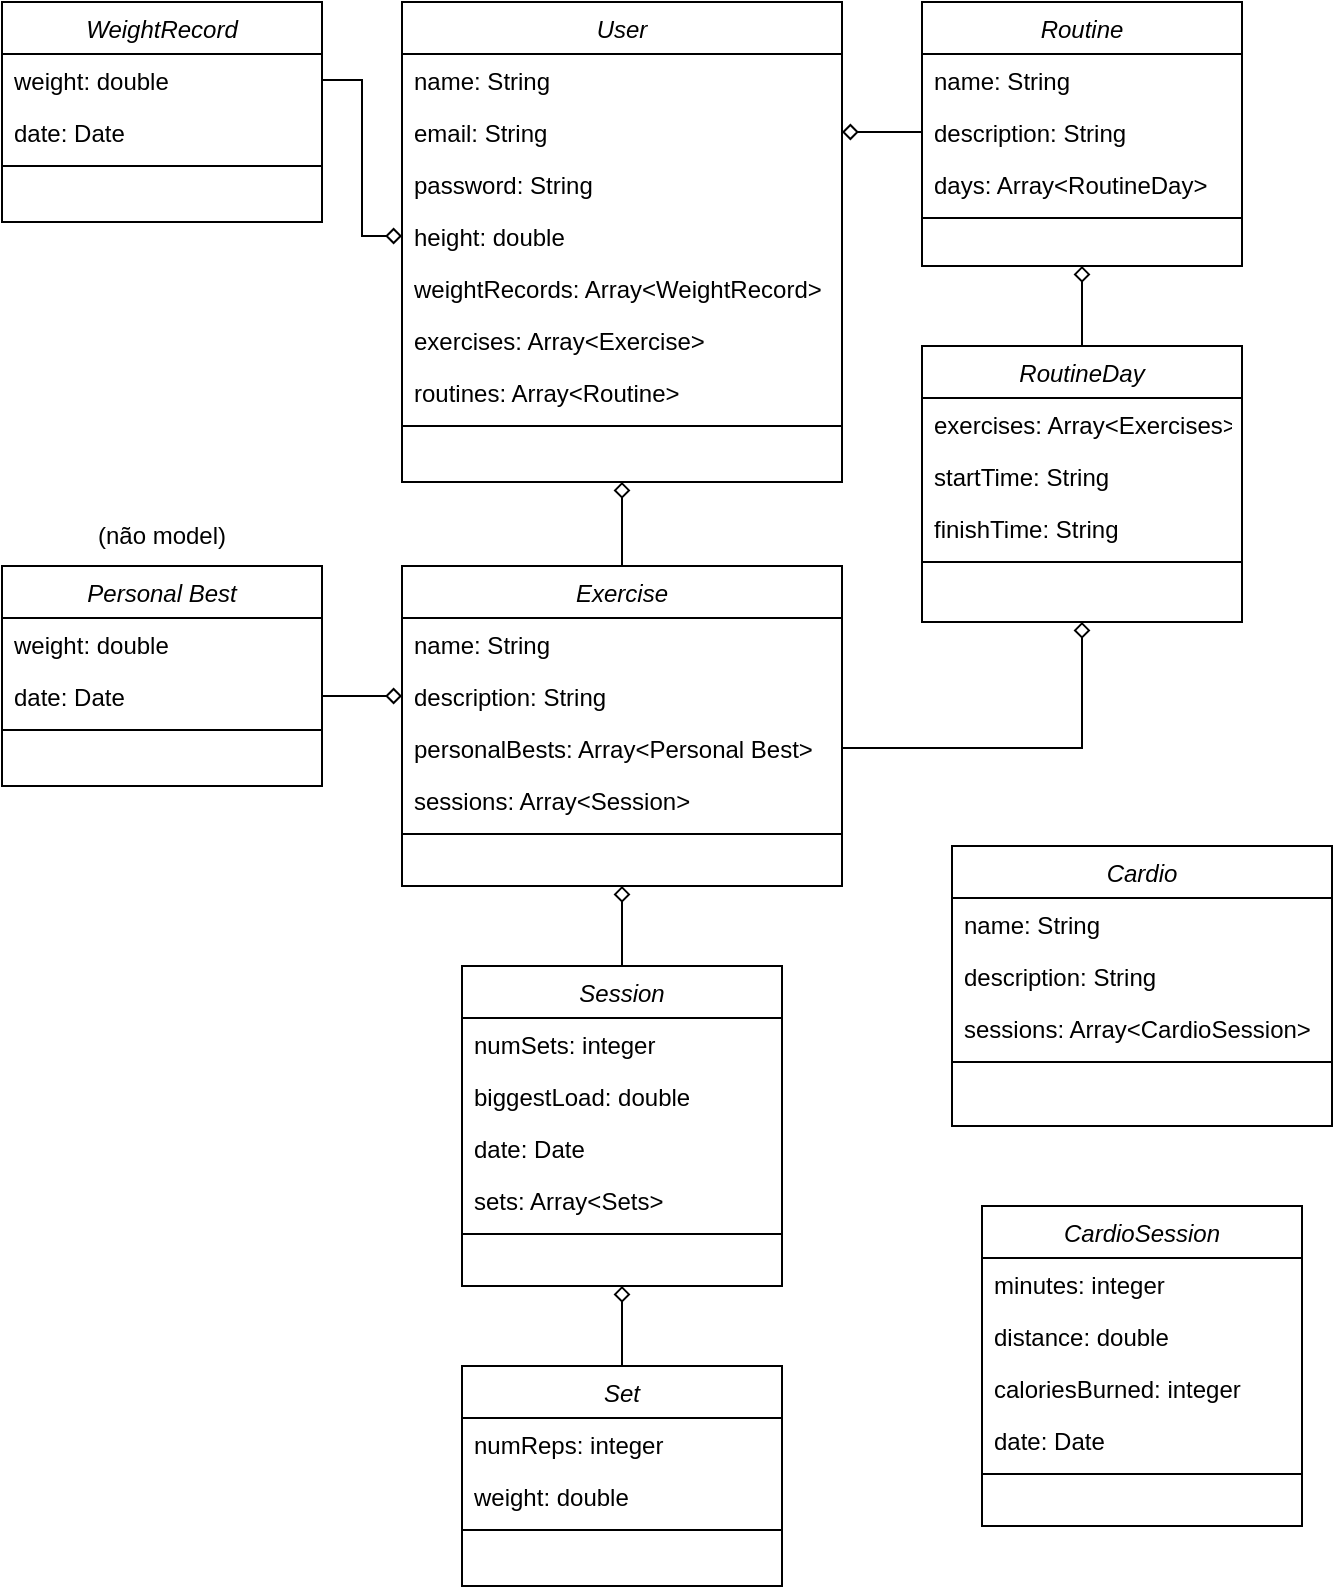 <mxfile version="26.0.5">
  <diagram id="C5RBs43oDa-KdzZeNtuy" name="Page-1">
    <mxGraphModel dx="1600" dy="685" grid="1" gridSize="10" guides="1" tooltips="1" connect="1" arrows="1" fold="1" page="1" pageScale="1" pageWidth="827" pageHeight="1169" math="0" shadow="0">
      <root>
        <mxCell id="WIyWlLk6GJQsqaUBKTNV-0" />
        <mxCell id="WIyWlLk6GJQsqaUBKTNV-1" parent="WIyWlLk6GJQsqaUBKTNV-0" />
        <mxCell id="zkfFHV4jXpPFQw0GAbJ--0" value="User" style="swimlane;fontStyle=2;align=center;verticalAlign=top;childLayout=stackLayout;horizontal=1;startSize=26;horizontalStack=0;resizeParent=1;resizeLast=0;collapsible=1;marginBottom=0;rounded=0;shadow=0;strokeWidth=1;" parent="WIyWlLk6GJQsqaUBKTNV-1" vertex="1">
          <mxGeometry x="290" y="18" width="220" height="240" as="geometry">
            <mxRectangle x="230" y="140" width="160" height="26" as="alternateBounds" />
          </mxGeometry>
        </mxCell>
        <mxCell id="zkfFHV4jXpPFQw0GAbJ--1" value="name: String" style="text;align=left;verticalAlign=top;spacingLeft=4;spacingRight=4;overflow=hidden;rotatable=0;points=[[0,0.5],[1,0.5]];portConstraint=eastwest;" parent="zkfFHV4jXpPFQw0GAbJ--0" vertex="1">
          <mxGeometry y="26" width="220" height="26" as="geometry" />
        </mxCell>
        <mxCell id="zkfFHV4jXpPFQw0GAbJ--2" value="email: String" style="text;align=left;verticalAlign=top;spacingLeft=4;spacingRight=4;overflow=hidden;rotatable=0;points=[[0,0.5],[1,0.5]];portConstraint=eastwest;rounded=0;shadow=0;html=0;" parent="zkfFHV4jXpPFQw0GAbJ--0" vertex="1">
          <mxGeometry y="52" width="220" height="26" as="geometry" />
        </mxCell>
        <mxCell id="zkfFHV4jXpPFQw0GAbJ--3" value="password: String" style="text;align=left;verticalAlign=top;spacingLeft=4;spacingRight=4;overflow=hidden;rotatable=0;points=[[0,0.5],[1,0.5]];portConstraint=eastwest;rounded=0;shadow=0;html=0;" parent="zkfFHV4jXpPFQw0GAbJ--0" vertex="1">
          <mxGeometry y="78" width="220" height="26" as="geometry" />
        </mxCell>
        <mxCell id="823TvTiV71PGngMmGhCr-36" value="height: double" style="text;align=left;verticalAlign=top;spacingLeft=4;spacingRight=4;overflow=hidden;rotatable=0;points=[[0,0.5],[1,0.5]];portConstraint=eastwest;rounded=0;shadow=0;html=0;" vertex="1" parent="zkfFHV4jXpPFQw0GAbJ--0">
          <mxGeometry y="104" width="220" height="26" as="geometry" />
        </mxCell>
        <mxCell id="823TvTiV71PGngMmGhCr-43" value="weightRecords: Array&lt;WeightRecord&gt;" style="text;align=left;verticalAlign=top;spacingLeft=4;spacingRight=4;overflow=hidden;rotatable=0;points=[[0,0.5],[1,0.5]];portConstraint=eastwest;rounded=0;shadow=0;html=0;" vertex="1" parent="zkfFHV4jXpPFQw0GAbJ--0">
          <mxGeometry y="130" width="220" height="26" as="geometry" />
        </mxCell>
        <mxCell id="823TvTiV71PGngMmGhCr-44" value="exercises: Array&lt;Exercise&gt;" style="text;align=left;verticalAlign=top;spacingLeft=4;spacingRight=4;overflow=hidden;rotatable=0;points=[[0,0.5],[1,0.5]];portConstraint=eastwest;rounded=0;shadow=0;html=0;" vertex="1" parent="zkfFHV4jXpPFQw0GAbJ--0">
          <mxGeometry y="156" width="220" height="26" as="geometry" />
        </mxCell>
        <mxCell id="823TvTiV71PGngMmGhCr-45" value="routines: Array&lt;Routine&gt;" style="text;align=left;verticalAlign=top;spacingLeft=4;spacingRight=4;overflow=hidden;rotatable=0;points=[[0,0.5],[1,0.5]];portConstraint=eastwest;rounded=0;shadow=0;html=0;" vertex="1" parent="zkfFHV4jXpPFQw0GAbJ--0">
          <mxGeometry y="182" width="220" height="26" as="geometry" />
        </mxCell>
        <mxCell id="zkfFHV4jXpPFQw0GAbJ--4" value="" style="line;html=1;strokeWidth=1;align=left;verticalAlign=middle;spacingTop=-1;spacingLeft=3;spacingRight=3;rotatable=0;labelPosition=right;points=[];portConstraint=eastwest;" parent="zkfFHV4jXpPFQw0GAbJ--0" vertex="1">
          <mxGeometry y="208" width="220" height="8" as="geometry" />
        </mxCell>
        <mxCell id="823TvTiV71PGngMmGhCr-47" style="edgeStyle=orthogonalEdgeStyle;rounded=0;orthogonalLoop=1;jettySize=auto;html=1;entryX=0.5;entryY=1;entryDx=0;entryDy=0;endArrow=diamond;endFill=0;" edge="1" parent="WIyWlLk6GJQsqaUBKTNV-1" source="823TvTiV71PGngMmGhCr-0" target="zkfFHV4jXpPFQw0GAbJ--0">
          <mxGeometry relative="1" as="geometry" />
        </mxCell>
        <mxCell id="823TvTiV71PGngMmGhCr-0" value="Exercise" style="swimlane;fontStyle=2;align=center;verticalAlign=top;childLayout=stackLayout;horizontal=1;startSize=26;horizontalStack=0;resizeParent=1;resizeLast=0;collapsible=1;marginBottom=0;rounded=0;shadow=0;strokeWidth=1;" vertex="1" parent="WIyWlLk6GJQsqaUBKTNV-1">
          <mxGeometry x="290" y="300" width="220" height="160" as="geometry">
            <mxRectangle x="230" y="140" width="160" height="26" as="alternateBounds" />
          </mxGeometry>
        </mxCell>
        <mxCell id="823TvTiV71PGngMmGhCr-1" value="name: String" style="text;align=left;verticalAlign=top;spacingLeft=4;spacingRight=4;overflow=hidden;rotatable=0;points=[[0,0.5],[1,0.5]];portConstraint=eastwest;" vertex="1" parent="823TvTiV71PGngMmGhCr-0">
          <mxGeometry y="26" width="220" height="26" as="geometry" />
        </mxCell>
        <mxCell id="823TvTiV71PGngMmGhCr-2" value="description: String" style="text;align=left;verticalAlign=top;spacingLeft=4;spacingRight=4;overflow=hidden;rotatable=0;points=[[0,0.5],[1,0.5]];portConstraint=eastwest;rounded=0;shadow=0;html=0;" vertex="1" parent="823TvTiV71PGngMmGhCr-0">
          <mxGeometry y="52" width="220" height="26" as="geometry" />
        </mxCell>
        <mxCell id="823TvTiV71PGngMmGhCr-23" value="personalBests: Array&lt;Personal Best&gt;" style="text;align=left;verticalAlign=top;spacingLeft=4;spacingRight=4;overflow=hidden;rotatable=0;points=[[0,0.5],[1,0.5]];portConstraint=eastwest;rounded=0;shadow=0;html=0;" vertex="1" parent="823TvTiV71PGngMmGhCr-0">
          <mxGeometry y="78" width="220" height="26" as="geometry" />
        </mxCell>
        <mxCell id="823TvTiV71PGngMmGhCr-50" value="sessions: Array&lt;Session&gt;" style="text;align=left;verticalAlign=top;spacingLeft=4;spacingRight=4;overflow=hidden;rotatable=0;points=[[0,0.5],[1,0.5]];portConstraint=eastwest;rounded=0;shadow=0;html=0;" vertex="1" parent="823TvTiV71PGngMmGhCr-0">
          <mxGeometry y="104" width="220" height="26" as="geometry" />
        </mxCell>
        <mxCell id="823TvTiV71PGngMmGhCr-4" value="" style="line;html=1;strokeWidth=1;align=left;verticalAlign=middle;spacingTop=-1;spacingLeft=3;spacingRight=3;rotatable=0;labelPosition=right;points=[];portConstraint=eastwest;" vertex="1" parent="823TvTiV71PGngMmGhCr-0">
          <mxGeometry y="130" width="220" height="8" as="geometry" />
        </mxCell>
        <mxCell id="823TvTiV71PGngMmGhCr-48" style="edgeStyle=orthogonalEdgeStyle;rounded=0;orthogonalLoop=1;jettySize=auto;html=1;entryX=0.5;entryY=1;entryDx=0;entryDy=0;endArrow=diamond;endFill=0;" edge="1" parent="WIyWlLk6GJQsqaUBKTNV-1" source="823TvTiV71PGngMmGhCr-5" target="823TvTiV71PGngMmGhCr-0">
          <mxGeometry relative="1" as="geometry" />
        </mxCell>
        <mxCell id="823TvTiV71PGngMmGhCr-5" value="Session" style="swimlane;fontStyle=2;align=center;verticalAlign=top;childLayout=stackLayout;horizontal=1;startSize=26;horizontalStack=0;resizeParent=1;resizeLast=0;collapsible=1;marginBottom=0;rounded=0;shadow=0;strokeWidth=1;" vertex="1" parent="WIyWlLk6GJQsqaUBKTNV-1">
          <mxGeometry x="320" y="500" width="160" height="160" as="geometry">
            <mxRectangle x="230" y="140" width="160" height="26" as="alternateBounds" />
          </mxGeometry>
        </mxCell>
        <mxCell id="823TvTiV71PGngMmGhCr-6" value="numSets: integer" style="text;align=left;verticalAlign=top;spacingLeft=4;spacingRight=4;overflow=hidden;rotatable=0;points=[[0,0.5],[1,0.5]];portConstraint=eastwest;" vertex="1" parent="823TvTiV71PGngMmGhCr-5">
          <mxGeometry y="26" width="160" height="26" as="geometry" />
        </mxCell>
        <mxCell id="823TvTiV71PGngMmGhCr-30" value="biggestLoad: double" style="text;align=left;verticalAlign=top;spacingLeft=4;spacingRight=4;overflow=hidden;rotatable=0;points=[[0,0.5],[1,0.5]];portConstraint=eastwest;" vertex="1" parent="823TvTiV71PGngMmGhCr-5">
          <mxGeometry y="52" width="160" height="26" as="geometry" />
        </mxCell>
        <mxCell id="823TvTiV71PGngMmGhCr-7" value="date: Date" style="text;align=left;verticalAlign=top;spacingLeft=4;spacingRight=4;overflow=hidden;rotatable=0;points=[[0,0.5],[1,0.5]];portConstraint=eastwest;rounded=0;shadow=0;html=0;" vertex="1" parent="823TvTiV71PGngMmGhCr-5">
          <mxGeometry y="78" width="160" height="26" as="geometry" />
        </mxCell>
        <mxCell id="823TvTiV71PGngMmGhCr-51" value="sets: Array&lt;Sets&gt;" style="text;align=left;verticalAlign=top;spacingLeft=4;spacingRight=4;overflow=hidden;rotatable=0;points=[[0,0.5],[1,0.5]];portConstraint=eastwest;rounded=0;shadow=0;html=0;" vertex="1" parent="823TvTiV71PGngMmGhCr-5">
          <mxGeometry y="104" width="160" height="26" as="geometry" />
        </mxCell>
        <mxCell id="823TvTiV71PGngMmGhCr-9" value="" style="line;html=1;strokeWidth=1;align=left;verticalAlign=middle;spacingTop=-1;spacingLeft=3;spacingRight=3;rotatable=0;labelPosition=right;points=[];portConstraint=eastwest;" vertex="1" parent="823TvTiV71PGngMmGhCr-5">
          <mxGeometry y="130" width="160" height="8" as="geometry" />
        </mxCell>
        <mxCell id="823TvTiV71PGngMmGhCr-49" style="edgeStyle=orthogonalEdgeStyle;rounded=0;orthogonalLoop=1;jettySize=auto;html=1;entryX=0.5;entryY=1;entryDx=0;entryDy=0;endArrow=diamond;endFill=0;" edge="1" parent="WIyWlLk6GJQsqaUBKTNV-1" source="823TvTiV71PGngMmGhCr-10" target="823TvTiV71PGngMmGhCr-5">
          <mxGeometry relative="1" as="geometry" />
        </mxCell>
        <mxCell id="823TvTiV71PGngMmGhCr-10" value="Set" style="swimlane;fontStyle=2;align=center;verticalAlign=top;childLayout=stackLayout;horizontal=1;startSize=26;horizontalStack=0;resizeParent=1;resizeLast=0;collapsible=1;marginBottom=0;rounded=0;shadow=0;strokeWidth=1;" vertex="1" parent="WIyWlLk6GJQsqaUBKTNV-1">
          <mxGeometry x="320" y="700" width="160" height="110" as="geometry">
            <mxRectangle x="230" y="140" width="160" height="26" as="alternateBounds" />
          </mxGeometry>
        </mxCell>
        <mxCell id="823TvTiV71PGngMmGhCr-11" value="numReps: integer" style="text;align=left;verticalAlign=top;spacingLeft=4;spacingRight=4;overflow=hidden;rotatable=0;points=[[0,0.5],[1,0.5]];portConstraint=eastwest;" vertex="1" parent="823TvTiV71PGngMmGhCr-10">
          <mxGeometry y="26" width="160" height="26" as="geometry" />
        </mxCell>
        <mxCell id="823TvTiV71PGngMmGhCr-12" value="weight: double" style="text;align=left;verticalAlign=top;spacingLeft=4;spacingRight=4;overflow=hidden;rotatable=0;points=[[0,0.5],[1,0.5]];portConstraint=eastwest;rounded=0;shadow=0;html=0;" vertex="1" parent="823TvTiV71PGngMmGhCr-10">
          <mxGeometry y="52" width="160" height="26" as="geometry" />
        </mxCell>
        <mxCell id="823TvTiV71PGngMmGhCr-14" value="" style="line;html=1;strokeWidth=1;align=left;verticalAlign=middle;spacingTop=-1;spacingLeft=3;spacingRight=3;rotatable=0;labelPosition=right;points=[];portConstraint=eastwest;" vertex="1" parent="823TvTiV71PGngMmGhCr-10">
          <mxGeometry y="78" width="160" height="8" as="geometry" />
        </mxCell>
        <mxCell id="823TvTiV71PGngMmGhCr-18" value="Routine" style="swimlane;fontStyle=2;align=center;verticalAlign=top;childLayout=stackLayout;horizontal=1;startSize=26;horizontalStack=0;resizeParent=1;resizeLast=0;collapsible=1;marginBottom=0;rounded=0;shadow=0;strokeWidth=1;" vertex="1" parent="WIyWlLk6GJQsqaUBKTNV-1">
          <mxGeometry x="550" y="18" width="160" height="132" as="geometry">
            <mxRectangle x="230" y="140" width="160" height="26" as="alternateBounds" />
          </mxGeometry>
        </mxCell>
        <mxCell id="823TvTiV71PGngMmGhCr-19" value="name: String" style="text;align=left;verticalAlign=top;spacingLeft=4;spacingRight=4;overflow=hidden;rotatable=0;points=[[0,0.5],[1,0.5]];portConstraint=eastwest;" vertex="1" parent="823TvTiV71PGngMmGhCr-18">
          <mxGeometry y="26" width="160" height="26" as="geometry" />
        </mxCell>
        <mxCell id="823TvTiV71PGngMmGhCr-53" value="description: String" style="text;align=left;verticalAlign=top;spacingLeft=4;spacingRight=4;overflow=hidden;rotatable=0;points=[[0,0.5],[1,0.5]];portConstraint=eastwest;" vertex="1" parent="823TvTiV71PGngMmGhCr-18">
          <mxGeometry y="52" width="160" height="26" as="geometry" />
        </mxCell>
        <mxCell id="823TvTiV71PGngMmGhCr-20" value="days: Array&lt;RoutineDay&gt;" style="text;align=left;verticalAlign=top;spacingLeft=4;spacingRight=4;overflow=hidden;rotatable=0;points=[[0,0.5],[1,0.5]];portConstraint=eastwest;rounded=0;shadow=0;html=0;" vertex="1" parent="823TvTiV71PGngMmGhCr-18">
          <mxGeometry y="78" width="160" height="26" as="geometry" />
        </mxCell>
        <mxCell id="823TvTiV71PGngMmGhCr-22" value="" style="line;html=1;strokeWidth=1;align=left;verticalAlign=middle;spacingTop=-1;spacingLeft=3;spacingRight=3;rotatable=0;labelPosition=right;points=[];portConstraint=eastwest;" vertex="1" parent="823TvTiV71PGngMmGhCr-18">
          <mxGeometry y="104" width="160" height="8" as="geometry" />
        </mxCell>
        <mxCell id="823TvTiV71PGngMmGhCr-24" value="Personal Best" style="swimlane;fontStyle=2;align=center;verticalAlign=top;childLayout=stackLayout;horizontal=1;startSize=26;horizontalStack=0;resizeParent=1;resizeLast=0;collapsible=1;marginBottom=0;rounded=0;shadow=0;strokeWidth=1;" vertex="1" parent="WIyWlLk6GJQsqaUBKTNV-1">
          <mxGeometry x="90" y="300" width="160" height="110" as="geometry">
            <mxRectangle x="230" y="140" width="160" height="26" as="alternateBounds" />
          </mxGeometry>
        </mxCell>
        <mxCell id="823TvTiV71PGngMmGhCr-25" value="weight: double" style="text;align=left;verticalAlign=top;spacingLeft=4;spacingRight=4;overflow=hidden;rotatable=0;points=[[0,0.5],[1,0.5]];portConstraint=eastwest;" vertex="1" parent="823TvTiV71PGngMmGhCr-24">
          <mxGeometry y="26" width="160" height="26" as="geometry" />
        </mxCell>
        <mxCell id="823TvTiV71PGngMmGhCr-26" value="date: Date" style="text;align=left;verticalAlign=top;spacingLeft=4;spacingRight=4;overflow=hidden;rotatable=0;points=[[0,0.5],[1,0.5]];portConstraint=eastwest;rounded=0;shadow=0;html=0;" vertex="1" parent="823TvTiV71PGngMmGhCr-24">
          <mxGeometry y="52" width="160" height="26" as="geometry" />
        </mxCell>
        <mxCell id="823TvTiV71PGngMmGhCr-27" value="" style="line;html=1;strokeWidth=1;align=left;verticalAlign=middle;spacingTop=-1;spacingLeft=3;spacingRight=3;rotatable=0;labelPosition=right;points=[];portConstraint=eastwest;" vertex="1" parent="823TvTiV71PGngMmGhCr-24">
          <mxGeometry y="78" width="160" height="8" as="geometry" />
        </mxCell>
        <mxCell id="823TvTiV71PGngMmGhCr-28" style="edgeStyle=orthogonalEdgeStyle;rounded=0;orthogonalLoop=1;jettySize=auto;html=1;entryX=0;entryY=0.5;entryDx=0;entryDy=0;endArrow=diamond;endFill=0;" edge="1" parent="WIyWlLk6GJQsqaUBKTNV-1" source="823TvTiV71PGngMmGhCr-26" target="823TvTiV71PGngMmGhCr-2">
          <mxGeometry relative="1" as="geometry" />
        </mxCell>
        <mxCell id="823TvTiV71PGngMmGhCr-29" value="(não model)" style="text;html=1;align=center;verticalAlign=middle;whiteSpace=wrap;rounded=0;" vertex="1" parent="WIyWlLk6GJQsqaUBKTNV-1">
          <mxGeometry x="90" y="270" width="160" height="30" as="geometry" />
        </mxCell>
        <mxCell id="823TvTiV71PGngMmGhCr-55" style="edgeStyle=orthogonalEdgeStyle;rounded=0;orthogonalLoop=1;jettySize=auto;html=1;entryX=0.5;entryY=1;entryDx=0;entryDy=0;endArrow=diamond;endFill=0;" edge="1" parent="WIyWlLk6GJQsqaUBKTNV-1" source="823TvTiV71PGngMmGhCr-31" target="823TvTiV71PGngMmGhCr-18">
          <mxGeometry relative="1" as="geometry" />
        </mxCell>
        <mxCell id="823TvTiV71PGngMmGhCr-31" value="RoutineDay" style="swimlane;fontStyle=2;align=center;verticalAlign=top;childLayout=stackLayout;horizontal=1;startSize=26;horizontalStack=0;resizeParent=1;resizeLast=0;collapsible=1;marginBottom=0;rounded=0;shadow=0;strokeWidth=1;" vertex="1" parent="WIyWlLk6GJQsqaUBKTNV-1">
          <mxGeometry x="550" y="190" width="160" height="138" as="geometry">
            <mxRectangle x="230" y="140" width="160" height="26" as="alternateBounds" />
          </mxGeometry>
        </mxCell>
        <mxCell id="823TvTiV71PGngMmGhCr-32" value="exercises: Array&lt;Exercises&gt;" style="text;align=left;verticalAlign=top;spacingLeft=4;spacingRight=4;overflow=hidden;rotatable=0;points=[[0,0.5],[1,0.5]];portConstraint=eastwest;" vertex="1" parent="823TvTiV71PGngMmGhCr-31">
          <mxGeometry y="26" width="160" height="26" as="geometry" />
        </mxCell>
        <mxCell id="823TvTiV71PGngMmGhCr-33" value="startTime: String" style="text;align=left;verticalAlign=top;spacingLeft=4;spacingRight=4;overflow=hidden;rotatable=0;points=[[0,0.5],[1,0.5]];portConstraint=eastwest;rounded=0;shadow=0;html=0;" vertex="1" parent="823TvTiV71PGngMmGhCr-31">
          <mxGeometry y="52" width="160" height="26" as="geometry" />
        </mxCell>
        <mxCell id="823TvTiV71PGngMmGhCr-34" value="finishTime: String" style="text;align=left;verticalAlign=top;spacingLeft=4;spacingRight=4;overflow=hidden;rotatable=0;points=[[0,0.5],[1,0.5]];portConstraint=eastwest;rounded=0;shadow=0;html=0;" vertex="1" parent="823TvTiV71PGngMmGhCr-31">
          <mxGeometry y="78" width="160" height="26" as="geometry" />
        </mxCell>
        <mxCell id="823TvTiV71PGngMmGhCr-35" value="" style="line;html=1;strokeWidth=1;align=left;verticalAlign=middle;spacingTop=-1;spacingLeft=3;spacingRight=3;rotatable=0;labelPosition=right;points=[];portConstraint=eastwest;" vertex="1" parent="823TvTiV71PGngMmGhCr-31">
          <mxGeometry y="104" width="160" height="8" as="geometry" />
        </mxCell>
        <mxCell id="823TvTiV71PGngMmGhCr-37" value="WeightRecord" style="swimlane;fontStyle=2;align=center;verticalAlign=top;childLayout=stackLayout;horizontal=1;startSize=26;horizontalStack=0;resizeParent=1;resizeLast=0;collapsible=1;marginBottom=0;rounded=0;shadow=0;strokeWidth=1;" vertex="1" parent="WIyWlLk6GJQsqaUBKTNV-1">
          <mxGeometry x="90" y="18" width="160" height="110" as="geometry">
            <mxRectangle x="230" y="140" width="160" height="26" as="alternateBounds" />
          </mxGeometry>
        </mxCell>
        <mxCell id="823TvTiV71PGngMmGhCr-38" value="weight: double" style="text;align=left;verticalAlign=top;spacingLeft=4;spacingRight=4;overflow=hidden;rotatable=0;points=[[0,0.5],[1,0.5]];portConstraint=eastwest;" vertex="1" parent="823TvTiV71PGngMmGhCr-37">
          <mxGeometry y="26" width="160" height="26" as="geometry" />
        </mxCell>
        <mxCell id="823TvTiV71PGngMmGhCr-39" value="date: Date" style="text;align=left;verticalAlign=top;spacingLeft=4;spacingRight=4;overflow=hidden;rotatable=0;points=[[0,0.5],[1,0.5]];portConstraint=eastwest;rounded=0;shadow=0;html=0;" vertex="1" parent="823TvTiV71PGngMmGhCr-37">
          <mxGeometry y="52" width="160" height="26" as="geometry" />
        </mxCell>
        <mxCell id="823TvTiV71PGngMmGhCr-42" value="" style="line;html=1;strokeWidth=1;align=left;verticalAlign=middle;spacingTop=-1;spacingLeft=3;spacingRight=3;rotatable=0;labelPosition=right;points=[];portConstraint=eastwest;" vertex="1" parent="823TvTiV71PGngMmGhCr-37">
          <mxGeometry y="78" width="160" height="8" as="geometry" />
        </mxCell>
        <mxCell id="823TvTiV71PGngMmGhCr-52" style="edgeStyle=orthogonalEdgeStyle;rounded=0;orthogonalLoop=1;jettySize=auto;html=1;entryX=0;entryY=0.5;entryDx=0;entryDy=0;endArrow=diamond;endFill=0;" edge="1" parent="WIyWlLk6GJQsqaUBKTNV-1" source="823TvTiV71PGngMmGhCr-38" target="823TvTiV71PGngMmGhCr-36">
          <mxGeometry relative="1" as="geometry" />
        </mxCell>
        <mxCell id="823TvTiV71PGngMmGhCr-54" style="edgeStyle=orthogonalEdgeStyle;rounded=0;orthogonalLoop=1;jettySize=auto;html=1;entryX=0.5;entryY=1;entryDx=0;entryDy=0;endArrow=diamond;endFill=0;" edge="1" parent="WIyWlLk6GJQsqaUBKTNV-1" source="823TvTiV71PGngMmGhCr-23" target="823TvTiV71PGngMmGhCr-31">
          <mxGeometry relative="1" as="geometry" />
        </mxCell>
        <mxCell id="823TvTiV71PGngMmGhCr-56" style="edgeStyle=orthogonalEdgeStyle;rounded=0;orthogonalLoop=1;jettySize=auto;html=1;entryX=1;entryY=0.5;entryDx=0;entryDy=0;endArrow=diamond;endFill=0;" edge="1" parent="WIyWlLk6GJQsqaUBKTNV-1" source="823TvTiV71PGngMmGhCr-53" target="zkfFHV4jXpPFQw0GAbJ--2">
          <mxGeometry relative="1" as="geometry" />
        </mxCell>
        <mxCell id="823TvTiV71PGngMmGhCr-62" value="Cardio" style="swimlane;fontStyle=2;align=center;verticalAlign=top;childLayout=stackLayout;horizontal=1;startSize=26;horizontalStack=0;resizeParent=1;resizeLast=0;collapsible=1;marginBottom=0;rounded=0;shadow=0;strokeWidth=1;" vertex="1" parent="WIyWlLk6GJQsqaUBKTNV-1">
          <mxGeometry x="565" y="440" width="190" height="140" as="geometry">
            <mxRectangle x="230" y="140" width="160" height="26" as="alternateBounds" />
          </mxGeometry>
        </mxCell>
        <mxCell id="823TvTiV71PGngMmGhCr-63" value="name: String" style="text;align=left;verticalAlign=top;spacingLeft=4;spacingRight=4;overflow=hidden;rotatable=0;points=[[0,0.5],[1,0.5]];portConstraint=eastwest;" vertex="1" parent="823TvTiV71PGngMmGhCr-62">
          <mxGeometry y="26" width="190" height="26" as="geometry" />
        </mxCell>
        <mxCell id="823TvTiV71PGngMmGhCr-64" value="description: String" style="text;align=left;verticalAlign=top;spacingLeft=4;spacingRight=4;overflow=hidden;rotatable=0;points=[[0,0.5],[1,0.5]];portConstraint=eastwest;rounded=0;shadow=0;html=0;" vertex="1" parent="823TvTiV71PGngMmGhCr-62">
          <mxGeometry y="52" width="190" height="26" as="geometry" />
        </mxCell>
        <mxCell id="823TvTiV71PGngMmGhCr-66" value="sessions: Array&lt;CardioSession&gt;" style="text;align=left;verticalAlign=top;spacingLeft=4;spacingRight=4;overflow=hidden;rotatable=0;points=[[0,0.5],[1,0.5]];portConstraint=eastwest;rounded=0;shadow=0;html=0;" vertex="1" parent="823TvTiV71PGngMmGhCr-62">
          <mxGeometry y="78" width="190" height="26" as="geometry" />
        </mxCell>
        <mxCell id="823TvTiV71PGngMmGhCr-67" value="" style="line;html=1;strokeWidth=1;align=left;verticalAlign=middle;spacingTop=-1;spacingLeft=3;spacingRight=3;rotatable=0;labelPosition=right;points=[];portConstraint=eastwest;" vertex="1" parent="823TvTiV71PGngMmGhCr-62">
          <mxGeometry y="104" width="190" height="8" as="geometry" />
        </mxCell>
        <mxCell id="823TvTiV71PGngMmGhCr-68" value="CardioSession" style="swimlane;fontStyle=2;align=center;verticalAlign=top;childLayout=stackLayout;horizontal=1;startSize=26;horizontalStack=0;resizeParent=1;resizeLast=0;collapsible=1;marginBottom=0;rounded=0;shadow=0;strokeWidth=1;" vertex="1" parent="WIyWlLk6GJQsqaUBKTNV-1">
          <mxGeometry x="580" y="620" width="160" height="160" as="geometry">
            <mxRectangle x="230" y="140" width="160" height="26" as="alternateBounds" />
          </mxGeometry>
        </mxCell>
        <mxCell id="823TvTiV71PGngMmGhCr-69" value="minutes: integer" style="text;align=left;verticalAlign=top;spacingLeft=4;spacingRight=4;overflow=hidden;rotatable=0;points=[[0,0.5],[1,0.5]];portConstraint=eastwest;" vertex="1" parent="823TvTiV71PGngMmGhCr-68">
          <mxGeometry y="26" width="160" height="26" as="geometry" />
        </mxCell>
        <mxCell id="823TvTiV71PGngMmGhCr-70" value="distance: double" style="text;align=left;verticalAlign=top;spacingLeft=4;spacingRight=4;overflow=hidden;rotatable=0;points=[[0,0.5],[1,0.5]];portConstraint=eastwest;" vertex="1" parent="823TvTiV71PGngMmGhCr-68">
          <mxGeometry y="52" width="160" height="26" as="geometry" />
        </mxCell>
        <mxCell id="823TvTiV71PGngMmGhCr-74" value="caloriesBurned: integer" style="text;align=left;verticalAlign=top;spacingLeft=4;spacingRight=4;overflow=hidden;rotatable=0;points=[[0,0.5],[1,0.5]];portConstraint=eastwest;" vertex="1" parent="823TvTiV71PGngMmGhCr-68">
          <mxGeometry y="78" width="160" height="26" as="geometry" />
        </mxCell>
        <mxCell id="823TvTiV71PGngMmGhCr-71" value="date: Date" style="text;align=left;verticalAlign=top;spacingLeft=4;spacingRight=4;overflow=hidden;rotatable=0;points=[[0,0.5],[1,0.5]];portConstraint=eastwest;rounded=0;shadow=0;html=0;" vertex="1" parent="823TvTiV71PGngMmGhCr-68">
          <mxGeometry y="104" width="160" height="26" as="geometry" />
        </mxCell>
        <mxCell id="823TvTiV71PGngMmGhCr-73" value="" style="line;html=1;strokeWidth=1;align=left;verticalAlign=middle;spacingTop=-1;spacingLeft=3;spacingRight=3;rotatable=0;labelPosition=right;points=[];portConstraint=eastwest;" vertex="1" parent="823TvTiV71PGngMmGhCr-68">
          <mxGeometry y="130" width="160" height="8" as="geometry" />
        </mxCell>
      </root>
    </mxGraphModel>
  </diagram>
</mxfile>
